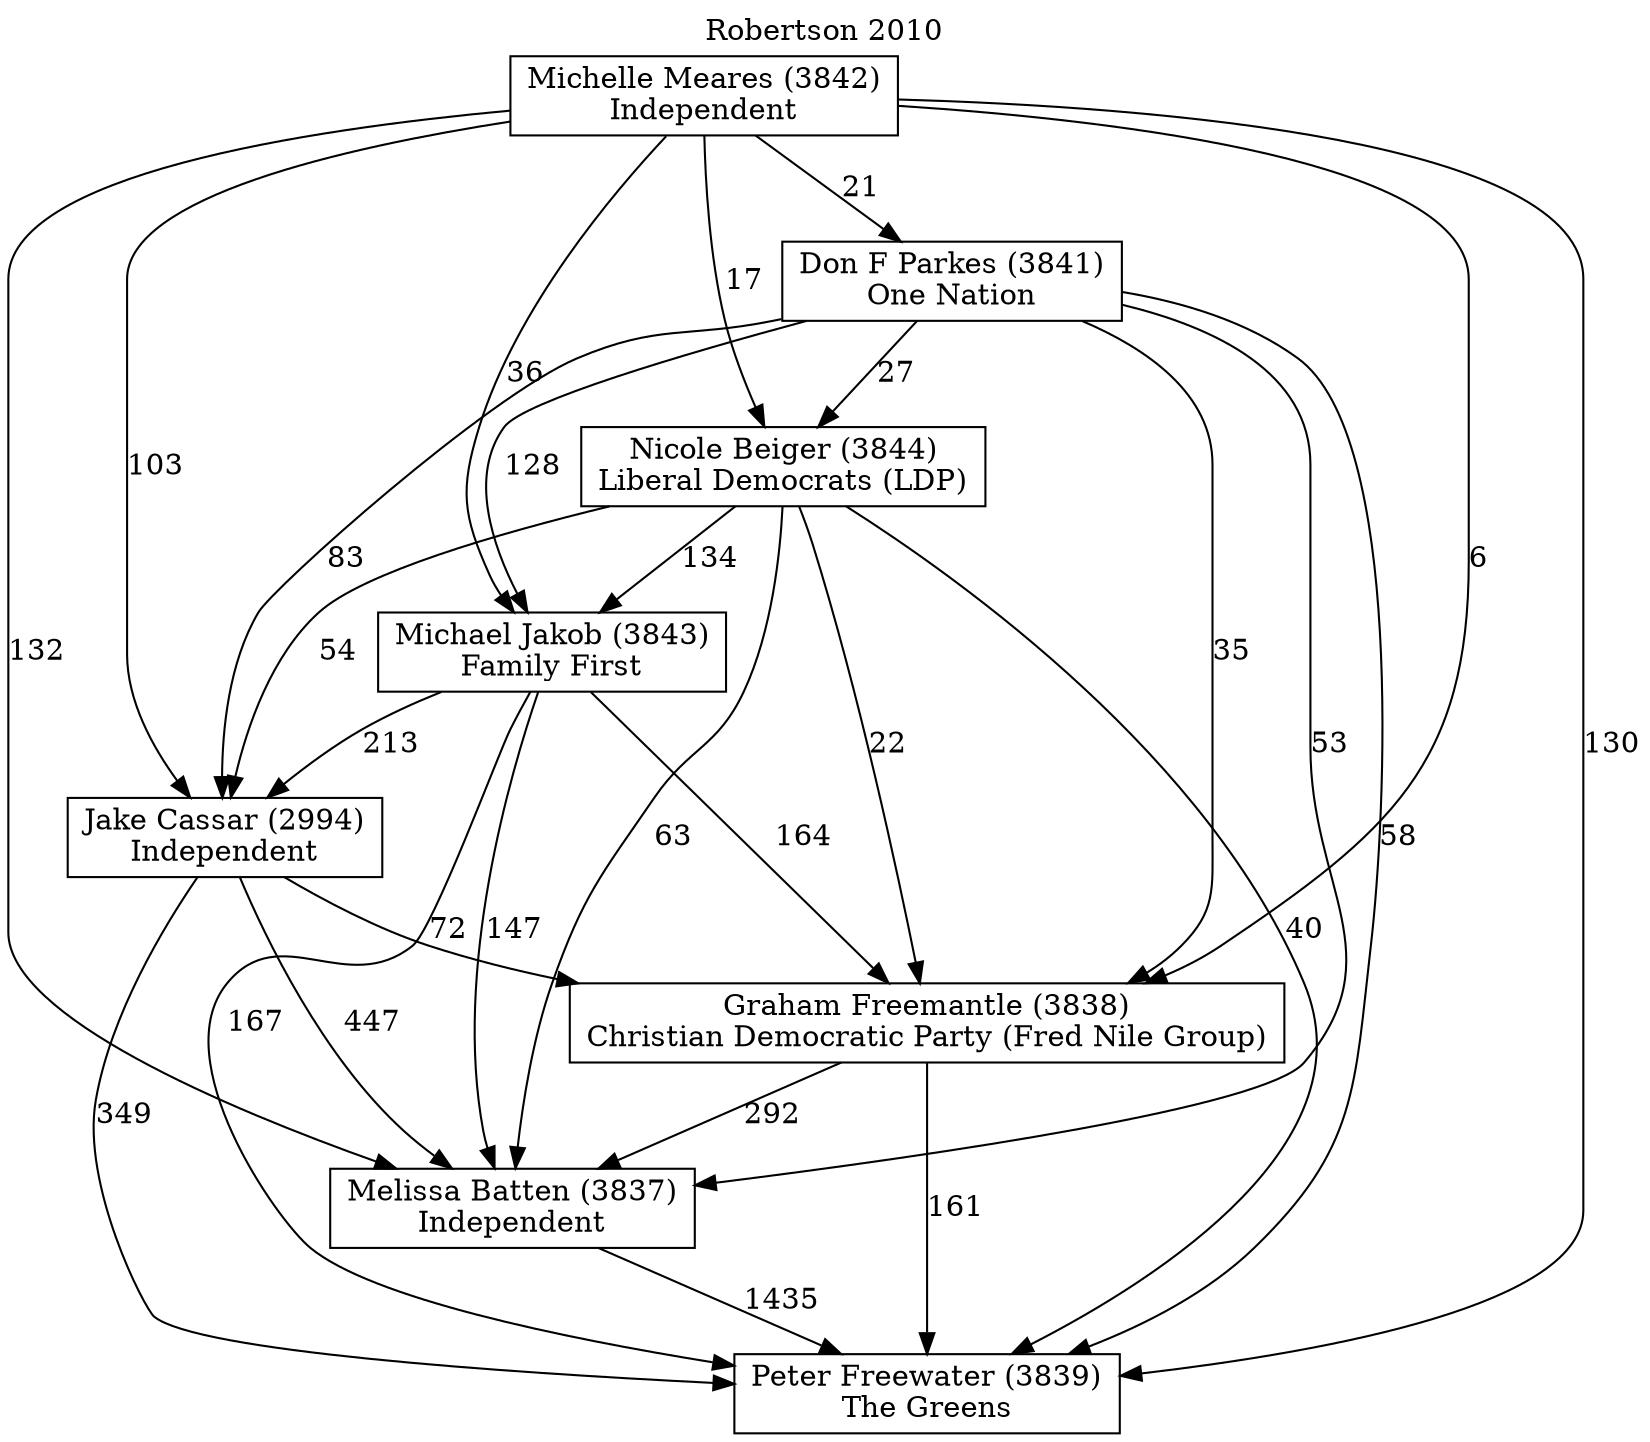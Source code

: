 // House preference flow
digraph "Peter Freewater (3839)_Robertson_2010" {
	graph [label="Robertson 2010" labelloc=t mclimit=10]
	node [shape=box]
	"Peter Freewater (3839)" [label="Peter Freewater (3839)
The Greens"]
	"Melissa Batten (3837)" [label="Melissa Batten (3837)
Independent"]
	"Graham Freemantle (3838)" [label="Graham Freemantle (3838)
Christian Democratic Party (Fred Nile Group)"]
	"Jake Cassar (2994)" [label="Jake Cassar (2994)
Independent"]
	"Michael Jakob (3843)" [label="Michael Jakob (3843)
Family First"]
	"Nicole Beiger (3844)" [label="Nicole Beiger (3844)
Liberal Democrats (LDP)"]
	"Don F Parkes (3841)" [label="Don F Parkes (3841)
One Nation"]
	"Michelle Meares (3842)" [label="Michelle Meares (3842)
Independent"]
	"Peter Freewater (3839)" [label="Peter Freewater (3839)
The Greens"]
	"Graham Freemantle (3838)" [label="Graham Freemantle (3838)
Christian Democratic Party (Fred Nile Group)"]
	"Jake Cassar (2994)" [label="Jake Cassar (2994)
Independent"]
	"Michael Jakob (3843)" [label="Michael Jakob (3843)
Family First"]
	"Nicole Beiger (3844)" [label="Nicole Beiger (3844)
Liberal Democrats (LDP)"]
	"Don F Parkes (3841)" [label="Don F Parkes (3841)
One Nation"]
	"Michelle Meares (3842)" [label="Michelle Meares (3842)
Independent"]
	"Peter Freewater (3839)" [label="Peter Freewater (3839)
The Greens"]
	"Jake Cassar (2994)" [label="Jake Cassar (2994)
Independent"]
	"Michael Jakob (3843)" [label="Michael Jakob (3843)
Family First"]
	"Nicole Beiger (3844)" [label="Nicole Beiger (3844)
Liberal Democrats (LDP)"]
	"Don F Parkes (3841)" [label="Don F Parkes (3841)
One Nation"]
	"Michelle Meares (3842)" [label="Michelle Meares (3842)
Independent"]
	"Peter Freewater (3839)" [label="Peter Freewater (3839)
The Greens"]
	"Michael Jakob (3843)" [label="Michael Jakob (3843)
Family First"]
	"Nicole Beiger (3844)" [label="Nicole Beiger (3844)
Liberal Democrats (LDP)"]
	"Don F Parkes (3841)" [label="Don F Parkes (3841)
One Nation"]
	"Michelle Meares (3842)" [label="Michelle Meares (3842)
Independent"]
	"Peter Freewater (3839)" [label="Peter Freewater (3839)
The Greens"]
	"Nicole Beiger (3844)" [label="Nicole Beiger (3844)
Liberal Democrats (LDP)"]
	"Don F Parkes (3841)" [label="Don F Parkes (3841)
One Nation"]
	"Michelle Meares (3842)" [label="Michelle Meares (3842)
Independent"]
	"Peter Freewater (3839)" [label="Peter Freewater (3839)
The Greens"]
	"Don F Parkes (3841)" [label="Don F Parkes (3841)
One Nation"]
	"Michelle Meares (3842)" [label="Michelle Meares (3842)
Independent"]
	"Peter Freewater (3839)" [label="Peter Freewater (3839)
The Greens"]
	"Michelle Meares (3842)" [label="Michelle Meares (3842)
Independent"]
	"Michelle Meares (3842)" [label="Michelle Meares (3842)
Independent"]
	"Don F Parkes (3841)" [label="Don F Parkes (3841)
One Nation"]
	"Michelle Meares (3842)" [label="Michelle Meares (3842)
Independent"]
	"Michelle Meares (3842)" [label="Michelle Meares (3842)
Independent"]
	"Nicole Beiger (3844)" [label="Nicole Beiger (3844)
Liberal Democrats (LDP)"]
	"Don F Parkes (3841)" [label="Don F Parkes (3841)
One Nation"]
	"Michelle Meares (3842)" [label="Michelle Meares (3842)
Independent"]
	"Nicole Beiger (3844)" [label="Nicole Beiger (3844)
Liberal Democrats (LDP)"]
	"Michelle Meares (3842)" [label="Michelle Meares (3842)
Independent"]
	"Michelle Meares (3842)" [label="Michelle Meares (3842)
Independent"]
	"Don F Parkes (3841)" [label="Don F Parkes (3841)
One Nation"]
	"Michelle Meares (3842)" [label="Michelle Meares (3842)
Independent"]
	"Michelle Meares (3842)" [label="Michelle Meares (3842)
Independent"]
	"Michael Jakob (3843)" [label="Michael Jakob (3843)
Family First"]
	"Nicole Beiger (3844)" [label="Nicole Beiger (3844)
Liberal Democrats (LDP)"]
	"Don F Parkes (3841)" [label="Don F Parkes (3841)
One Nation"]
	"Michelle Meares (3842)" [label="Michelle Meares (3842)
Independent"]
	"Michael Jakob (3843)" [label="Michael Jakob (3843)
Family First"]
	"Don F Parkes (3841)" [label="Don F Parkes (3841)
One Nation"]
	"Michelle Meares (3842)" [label="Michelle Meares (3842)
Independent"]
	"Michael Jakob (3843)" [label="Michael Jakob (3843)
Family First"]
	"Michelle Meares (3842)" [label="Michelle Meares (3842)
Independent"]
	"Michelle Meares (3842)" [label="Michelle Meares (3842)
Independent"]
	"Don F Parkes (3841)" [label="Don F Parkes (3841)
One Nation"]
	"Michelle Meares (3842)" [label="Michelle Meares (3842)
Independent"]
	"Michelle Meares (3842)" [label="Michelle Meares (3842)
Independent"]
	"Nicole Beiger (3844)" [label="Nicole Beiger (3844)
Liberal Democrats (LDP)"]
	"Don F Parkes (3841)" [label="Don F Parkes (3841)
One Nation"]
	"Michelle Meares (3842)" [label="Michelle Meares (3842)
Independent"]
	"Nicole Beiger (3844)" [label="Nicole Beiger (3844)
Liberal Democrats (LDP)"]
	"Michelle Meares (3842)" [label="Michelle Meares (3842)
Independent"]
	"Michelle Meares (3842)" [label="Michelle Meares (3842)
Independent"]
	"Don F Parkes (3841)" [label="Don F Parkes (3841)
One Nation"]
	"Michelle Meares (3842)" [label="Michelle Meares (3842)
Independent"]
	"Michelle Meares (3842)" [label="Michelle Meares (3842)
Independent"]
	"Jake Cassar (2994)" [label="Jake Cassar (2994)
Independent"]
	"Michael Jakob (3843)" [label="Michael Jakob (3843)
Family First"]
	"Nicole Beiger (3844)" [label="Nicole Beiger (3844)
Liberal Democrats (LDP)"]
	"Don F Parkes (3841)" [label="Don F Parkes (3841)
One Nation"]
	"Michelle Meares (3842)" [label="Michelle Meares (3842)
Independent"]
	"Jake Cassar (2994)" [label="Jake Cassar (2994)
Independent"]
	"Nicole Beiger (3844)" [label="Nicole Beiger (3844)
Liberal Democrats (LDP)"]
	"Don F Parkes (3841)" [label="Don F Parkes (3841)
One Nation"]
	"Michelle Meares (3842)" [label="Michelle Meares (3842)
Independent"]
	"Jake Cassar (2994)" [label="Jake Cassar (2994)
Independent"]
	"Don F Parkes (3841)" [label="Don F Parkes (3841)
One Nation"]
	"Michelle Meares (3842)" [label="Michelle Meares (3842)
Independent"]
	"Jake Cassar (2994)" [label="Jake Cassar (2994)
Independent"]
	"Michelle Meares (3842)" [label="Michelle Meares (3842)
Independent"]
	"Michelle Meares (3842)" [label="Michelle Meares (3842)
Independent"]
	"Don F Parkes (3841)" [label="Don F Parkes (3841)
One Nation"]
	"Michelle Meares (3842)" [label="Michelle Meares (3842)
Independent"]
	"Michelle Meares (3842)" [label="Michelle Meares (3842)
Independent"]
	"Nicole Beiger (3844)" [label="Nicole Beiger (3844)
Liberal Democrats (LDP)"]
	"Don F Parkes (3841)" [label="Don F Parkes (3841)
One Nation"]
	"Michelle Meares (3842)" [label="Michelle Meares (3842)
Independent"]
	"Nicole Beiger (3844)" [label="Nicole Beiger (3844)
Liberal Democrats (LDP)"]
	"Michelle Meares (3842)" [label="Michelle Meares (3842)
Independent"]
	"Michelle Meares (3842)" [label="Michelle Meares (3842)
Independent"]
	"Don F Parkes (3841)" [label="Don F Parkes (3841)
One Nation"]
	"Michelle Meares (3842)" [label="Michelle Meares (3842)
Independent"]
	"Michelle Meares (3842)" [label="Michelle Meares (3842)
Independent"]
	"Michael Jakob (3843)" [label="Michael Jakob (3843)
Family First"]
	"Nicole Beiger (3844)" [label="Nicole Beiger (3844)
Liberal Democrats (LDP)"]
	"Don F Parkes (3841)" [label="Don F Parkes (3841)
One Nation"]
	"Michelle Meares (3842)" [label="Michelle Meares (3842)
Independent"]
	"Michael Jakob (3843)" [label="Michael Jakob (3843)
Family First"]
	"Don F Parkes (3841)" [label="Don F Parkes (3841)
One Nation"]
	"Michelle Meares (3842)" [label="Michelle Meares (3842)
Independent"]
	"Michael Jakob (3843)" [label="Michael Jakob (3843)
Family First"]
	"Michelle Meares (3842)" [label="Michelle Meares (3842)
Independent"]
	"Michelle Meares (3842)" [label="Michelle Meares (3842)
Independent"]
	"Don F Parkes (3841)" [label="Don F Parkes (3841)
One Nation"]
	"Michelle Meares (3842)" [label="Michelle Meares (3842)
Independent"]
	"Michelle Meares (3842)" [label="Michelle Meares (3842)
Independent"]
	"Nicole Beiger (3844)" [label="Nicole Beiger (3844)
Liberal Democrats (LDP)"]
	"Don F Parkes (3841)" [label="Don F Parkes (3841)
One Nation"]
	"Michelle Meares (3842)" [label="Michelle Meares (3842)
Independent"]
	"Nicole Beiger (3844)" [label="Nicole Beiger (3844)
Liberal Democrats (LDP)"]
	"Michelle Meares (3842)" [label="Michelle Meares (3842)
Independent"]
	"Michelle Meares (3842)" [label="Michelle Meares (3842)
Independent"]
	"Don F Parkes (3841)" [label="Don F Parkes (3841)
One Nation"]
	"Michelle Meares (3842)" [label="Michelle Meares (3842)
Independent"]
	"Michelle Meares (3842)" [label="Michelle Meares (3842)
Independent"]
	"Graham Freemantle (3838)" [label="Graham Freemantle (3838)
Christian Democratic Party (Fred Nile Group)"]
	"Jake Cassar (2994)" [label="Jake Cassar (2994)
Independent"]
	"Michael Jakob (3843)" [label="Michael Jakob (3843)
Family First"]
	"Nicole Beiger (3844)" [label="Nicole Beiger (3844)
Liberal Democrats (LDP)"]
	"Don F Parkes (3841)" [label="Don F Parkes (3841)
One Nation"]
	"Michelle Meares (3842)" [label="Michelle Meares (3842)
Independent"]
	"Graham Freemantle (3838)" [label="Graham Freemantle (3838)
Christian Democratic Party (Fred Nile Group)"]
	"Michael Jakob (3843)" [label="Michael Jakob (3843)
Family First"]
	"Nicole Beiger (3844)" [label="Nicole Beiger (3844)
Liberal Democrats (LDP)"]
	"Don F Parkes (3841)" [label="Don F Parkes (3841)
One Nation"]
	"Michelle Meares (3842)" [label="Michelle Meares (3842)
Independent"]
	"Graham Freemantle (3838)" [label="Graham Freemantle (3838)
Christian Democratic Party (Fred Nile Group)"]
	"Nicole Beiger (3844)" [label="Nicole Beiger (3844)
Liberal Democrats (LDP)"]
	"Don F Parkes (3841)" [label="Don F Parkes (3841)
One Nation"]
	"Michelle Meares (3842)" [label="Michelle Meares (3842)
Independent"]
	"Graham Freemantle (3838)" [label="Graham Freemantle (3838)
Christian Democratic Party (Fred Nile Group)"]
	"Don F Parkes (3841)" [label="Don F Parkes (3841)
One Nation"]
	"Michelle Meares (3842)" [label="Michelle Meares (3842)
Independent"]
	"Graham Freemantle (3838)" [label="Graham Freemantle (3838)
Christian Democratic Party (Fred Nile Group)"]
	"Michelle Meares (3842)" [label="Michelle Meares (3842)
Independent"]
	"Michelle Meares (3842)" [label="Michelle Meares (3842)
Independent"]
	"Don F Parkes (3841)" [label="Don F Parkes (3841)
One Nation"]
	"Michelle Meares (3842)" [label="Michelle Meares (3842)
Independent"]
	"Michelle Meares (3842)" [label="Michelle Meares (3842)
Independent"]
	"Nicole Beiger (3844)" [label="Nicole Beiger (3844)
Liberal Democrats (LDP)"]
	"Don F Parkes (3841)" [label="Don F Parkes (3841)
One Nation"]
	"Michelle Meares (3842)" [label="Michelle Meares (3842)
Independent"]
	"Nicole Beiger (3844)" [label="Nicole Beiger (3844)
Liberal Democrats (LDP)"]
	"Michelle Meares (3842)" [label="Michelle Meares (3842)
Independent"]
	"Michelle Meares (3842)" [label="Michelle Meares (3842)
Independent"]
	"Don F Parkes (3841)" [label="Don F Parkes (3841)
One Nation"]
	"Michelle Meares (3842)" [label="Michelle Meares (3842)
Independent"]
	"Michelle Meares (3842)" [label="Michelle Meares (3842)
Independent"]
	"Michael Jakob (3843)" [label="Michael Jakob (3843)
Family First"]
	"Nicole Beiger (3844)" [label="Nicole Beiger (3844)
Liberal Democrats (LDP)"]
	"Don F Parkes (3841)" [label="Don F Parkes (3841)
One Nation"]
	"Michelle Meares (3842)" [label="Michelle Meares (3842)
Independent"]
	"Michael Jakob (3843)" [label="Michael Jakob (3843)
Family First"]
	"Don F Parkes (3841)" [label="Don F Parkes (3841)
One Nation"]
	"Michelle Meares (3842)" [label="Michelle Meares (3842)
Independent"]
	"Michael Jakob (3843)" [label="Michael Jakob (3843)
Family First"]
	"Michelle Meares (3842)" [label="Michelle Meares (3842)
Independent"]
	"Michelle Meares (3842)" [label="Michelle Meares (3842)
Independent"]
	"Don F Parkes (3841)" [label="Don F Parkes (3841)
One Nation"]
	"Michelle Meares (3842)" [label="Michelle Meares (3842)
Independent"]
	"Michelle Meares (3842)" [label="Michelle Meares (3842)
Independent"]
	"Nicole Beiger (3844)" [label="Nicole Beiger (3844)
Liberal Democrats (LDP)"]
	"Don F Parkes (3841)" [label="Don F Parkes (3841)
One Nation"]
	"Michelle Meares (3842)" [label="Michelle Meares (3842)
Independent"]
	"Nicole Beiger (3844)" [label="Nicole Beiger (3844)
Liberal Democrats (LDP)"]
	"Michelle Meares (3842)" [label="Michelle Meares (3842)
Independent"]
	"Michelle Meares (3842)" [label="Michelle Meares (3842)
Independent"]
	"Don F Parkes (3841)" [label="Don F Parkes (3841)
One Nation"]
	"Michelle Meares (3842)" [label="Michelle Meares (3842)
Independent"]
	"Michelle Meares (3842)" [label="Michelle Meares (3842)
Independent"]
	"Jake Cassar (2994)" [label="Jake Cassar (2994)
Independent"]
	"Michael Jakob (3843)" [label="Michael Jakob (3843)
Family First"]
	"Nicole Beiger (3844)" [label="Nicole Beiger (3844)
Liberal Democrats (LDP)"]
	"Don F Parkes (3841)" [label="Don F Parkes (3841)
One Nation"]
	"Michelle Meares (3842)" [label="Michelle Meares (3842)
Independent"]
	"Jake Cassar (2994)" [label="Jake Cassar (2994)
Independent"]
	"Nicole Beiger (3844)" [label="Nicole Beiger (3844)
Liberal Democrats (LDP)"]
	"Don F Parkes (3841)" [label="Don F Parkes (3841)
One Nation"]
	"Michelle Meares (3842)" [label="Michelle Meares (3842)
Independent"]
	"Jake Cassar (2994)" [label="Jake Cassar (2994)
Independent"]
	"Don F Parkes (3841)" [label="Don F Parkes (3841)
One Nation"]
	"Michelle Meares (3842)" [label="Michelle Meares (3842)
Independent"]
	"Jake Cassar (2994)" [label="Jake Cassar (2994)
Independent"]
	"Michelle Meares (3842)" [label="Michelle Meares (3842)
Independent"]
	"Michelle Meares (3842)" [label="Michelle Meares (3842)
Independent"]
	"Don F Parkes (3841)" [label="Don F Parkes (3841)
One Nation"]
	"Michelle Meares (3842)" [label="Michelle Meares (3842)
Independent"]
	"Michelle Meares (3842)" [label="Michelle Meares (3842)
Independent"]
	"Nicole Beiger (3844)" [label="Nicole Beiger (3844)
Liberal Democrats (LDP)"]
	"Don F Parkes (3841)" [label="Don F Parkes (3841)
One Nation"]
	"Michelle Meares (3842)" [label="Michelle Meares (3842)
Independent"]
	"Nicole Beiger (3844)" [label="Nicole Beiger (3844)
Liberal Democrats (LDP)"]
	"Michelle Meares (3842)" [label="Michelle Meares (3842)
Independent"]
	"Michelle Meares (3842)" [label="Michelle Meares (3842)
Independent"]
	"Don F Parkes (3841)" [label="Don F Parkes (3841)
One Nation"]
	"Michelle Meares (3842)" [label="Michelle Meares (3842)
Independent"]
	"Michelle Meares (3842)" [label="Michelle Meares (3842)
Independent"]
	"Michael Jakob (3843)" [label="Michael Jakob (3843)
Family First"]
	"Nicole Beiger (3844)" [label="Nicole Beiger (3844)
Liberal Democrats (LDP)"]
	"Don F Parkes (3841)" [label="Don F Parkes (3841)
One Nation"]
	"Michelle Meares (3842)" [label="Michelle Meares (3842)
Independent"]
	"Michael Jakob (3843)" [label="Michael Jakob (3843)
Family First"]
	"Don F Parkes (3841)" [label="Don F Parkes (3841)
One Nation"]
	"Michelle Meares (3842)" [label="Michelle Meares (3842)
Independent"]
	"Michael Jakob (3843)" [label="Michael Jakob (3843)
Family First"]
	"Michelle Meares (3842)" [label="Michelle Meares (3842)
Independent"]
	"Michelle Meares (3842)" [label="Michelle Meares (3842)
Independent"]
	"Don F Parkes (3841)" [label="Don F Parkes (3841)
One Nation"]
	"Michelle Meares (3842)" [label="Michelle Meares (3842)
Independent"]
	"Michelle Meares (3842)" [label="Michelle Meares (3842)
Independent"]
	"Nicole Beiger (3844)" [label="Nicole Beiger (3844)
Liberal Democrats (LDP)"]
	"Don F Parkes (3841)" [label="Don F Parkes (3841)
One Nation"]
	"Michelle Meares (3842)" [label="Michelle Meares (3842)
Independent"]
	"Nicole Beiger (3844)" [label="Nicole Beiger (3844)
Liberal Democrats (LDP)"]
	"Michelle Meares (3842)" [label="Michelle Meares (3842)
Independent"]
	"Michelle Meares (3842)" [label="Michelle Meares (3842)
Independent"]
	"Don F Parkes (3841)" [label="Don F Parkes (3841)
One Nation"]
	"Michelle Meares (3842)" [label="Michelle Meares (3842)
Independent"]
	"Michelle Meares (3842)" [label="Michelle Meares (3842)
Independent"]
	"Melissa Batten (3837)" [label="Melissa Batten (3837)
Independent"]
	"Graham Freemantle (3838)" [label="Graham Freemantle (3838)
Christian Democratic Party (Fred Nile Group)"]
	"Jake Cassar (2994)" [label="Jake Cassar (2994)
Independent"]
	"Michael Jakob (3843)" [label="Michael Jakob (3843)
Family First"]
	"Nicole Beiger (3844)" [label="Nicole Beiger (3844)
Liberal Democrats (LDP)"]
	"Don F Parkes (3841)" [label="Don F Parkes (3841)
One Nation"]
	"Michelle Meares (3842)" [label="Michelle Meares (3842)
Independent"]
	"Melissa Batten (3837)" [label="Melissa Batten (3837)
Independent"]
	"Jake Cassar (2994)" [label="Jake Cassar (2994)
Independent"]
	"Michael Jakob (3843)" [label="Michael Jakob (3843)
Family First"]
	"Nicole Beiger (3844)" [label="Nicole Beiger (3844)
Liberal Democrats (LDP)"]
	"Don F Parkes (3841)" [label="Don F Parkes (3841)
One Nation"]
	"Michelle Meares (3842)" [label="Michelle Meares (3842)
Independent"]
	"Melissa Batten (3837)" [label="Melissa Batten (3837)
Independent"]
	"Michael Jakob (3843)" [label="Michael Jakob (3843)
Family First"]
	"Nicole Beiger (3844)" [label="Nicole Beiger (3844)
Liberal Democrats (LDP)"]
	"Don F Parkes (3841)" [label="Don F Parkes (3841)
One Nation"]
	"Michelle Meares (3842)" [label="Michelle Meares (3842)
Independent"]
	"Melissa Batten (3837)" [label="Melissa Batten (3837)
Independent"]
	"Nicole Beiger (3844)" [label="Nicole Beiger (3844)
Liberal Democrats (LDP)"]
	"Don F Parkes (3841)" [label="Don F Parkes (3841)
One Nation"]
	"Michelle Meares (3842)" [label="Michelle Meares (3842)
Independent"]
	"Melissa Batten (3837)" [label="Melissa Batten (3837)
Independent"]
	"Don F Parkes (3841)" [label="Don F Parkes (3841)
One Nation"]
	"Michelle Meares (3842)" [label="Michelle Meares (3842)
Independent"]
	"Melissa Batten (3837)" [label="Melissa Batten (3837)
Independent"]
	"Michelle Meares (3842)" [label="Michelle Meares (3842)
Independent"]
	"Michelle Meares (3842)" [label="Michelle Meares (3842)
Independent"]
	"Don F Parkes (3841)" [label="Don F Parkes (3841)
One Nation"]
	"Michelle Meares (3842)" [label="Michelle Meares (3842)
Independent"]
	"Michelle Meares (3842)" [label="Michelle Meares (3842)
Independent"]
	"Nicole Beiger (3844)" [label="Nicole Beiger (3844)
Liberal Democrats (LDP)"]
	"Don F Parkes (3841)" [label="Don F Parkes (3841)
One Nation"]
	"Michelle Meares (3842)" [label="Michelle Meares (3842)
Independent"]
	"Nicole Beiger (3844)" [label="Nicole Beiger (3844)
Liberal Democrats (LDP)"]
	"Michelle Meares (3842)" [label="Michelle Meares (3842)
Independent"]
	"Michelle Meares (3842)" [label="Michelle Meares (3842)
Independent"]
	"Don F Parkes (3841)" [label="Don F Parkes (3841)
One Nation"]
	"Michelle Meares (3842)" [label="Michelle Meares (3842)
Independent"]
	"Michelle Meares (3842)" [label="Michelle Meares (3842)
Independent"]
	"Michael Jakob (3843)" [label="Michael Jakob (3843)
Family First"]
	"Nicole Beiger (3844)" [label="Nicole Beiger (3844)
Liberal Democrats (LDP)"]
	"Don F Parkes (3841)" [label="Don F Parkes (3841)
One Nation"]
	"Michelle Meares (3842)" [label="Michelle Meares (3842)
Independent"]
	"Michael Jakob (3843)" [label="Michael Jakob (3843)
Family First"]
	"Don F Parkes (3841)" [label="Don F Parkes (3841)
One Nation"]
	"Michelle Meares (3842)" [label="Michelle Meares (3842)
Independent"]
	"Michael Jakob (3843)" [label="Michael Jakob (3843)
Family First"]
	"Michelle Meares (3842)" [label="Michelle Meares (3842)
Independent"]
	"Michelle Meares (3842)" [label="Michelle Meares (3842)
Independent"]
	"Don F Parkes (3841)" [label="Don F Parkes (3841)
One Nation"]
	"Michelle Meares (3842)" [label="Michelle Meares (3842)
Independent"]
	"Michelle Meares (3842)" [label="Michelle Meares (3842)
Independent"]
	"Nicole Beiger (3844)" [label="Nicole Beiger (3844)
Liberal Democrats (LDP)"]
	"Don F Parkes (3841)" [label="Don F Parkes (3841)
One Nation"]
	"Michelle Meares (3842)" [label="Michelle Meares (3842)
Independent"]
	"Nicole Beiger (3844)" [label="Nicole Beiger (3844)
Liberal Democrats (LDP)"]
	"Michelle Meares (3842)" [label="Michelle Meares (3842)
Independent"]
	"Michelle Meares (3842)" [label="Michelle Meares (3842)
Independent"]
	"Don F Parkes (3841)" [label="Don F Parkes (3841)
One Nation"]
	"Michelle Meares (3842)" [label="Michelle Meares (3842)
Independent"]
	"Michelle Meares (3842)" [label="Michelle Meares (3842)
Independent"]
	"Jake Cassar (2994)" [label="Jake Cassar (2994)
Independent"]
	"Michael Jakob (3843)" [label="Michael Jakob (3843)
Family First"]
	"Nicole Beiger (3844)" [label="Nicole Beiger (3844)
Liberal Democrats (LDP)"]
	"Don F Parkes (3841)" [label="Don F Parkes (3841)
One Nation"]
	"Michelle Meares (3842)" [label="Michelle Meares (3842)
Independent"]
	"Jake Cassar (2994)" [label="Jake Cassar (2994)
Independent"]
	"Nicole Beiger (3844)" [label="Nicole Beiger (3844)
Liberal Democrats (LDP)"]
	"Don F Parkes (3841)" [label="Don F Parkes (3841)
One Nation"]
	"Michelle Meares (3842)" [label="Michelle Meares (3842)
Independent"]
	"Jake Cassar (2994)" [label="Jake Cassar (2994)
Independent"]
	"Don F Parkes (3841)" [label="Don F Parkes (3841)
One Nation"]
	"Michelle Meares (3842)" [label="Michelle Meares (3842)
Independent"]
	"Jake Cassar (2994)" [label="Jake Cassar (2994)
Independent"]
	"Michelle Meares (3842)" [label="Michelle Meares (3842)
Independent"]
	"Michelle Meares (3842)" [label="Michelle Meares (3842)
Independent"]
	"Don F Parkes (3841)" [label="Don F Parkes (3841)
One Nation"]
	"Michelle Meares (3842)" [label="Michelle Meares (3842)
Independent"]
	"Michelle Meares (3842)" [label="Michelle Meares (3842)
Independent"]
	"Nicole Beiger (3844)" [label="Nicole Beiger (3844)
Liberal Democrats (LDP)"]
	"Don F Parkes (3841)" [label="Don F Parkes (3841)
One Nation"]
	"Michelle Meares (3842)" [label="Michelle Meares (3842)
Independent"]
	"Nicole Beiger (3844)" [label="Nicole Beiger (3844)
Liberal Democrats (LDP)"]
	"Michelle Meares (3842)" [label="Michelle Meares (3842)
Independent"]
	"Michelle Meares (3842)" [label="Michelle Meares (3842)
Independent"]
	"Don F Parkes (3841)" [label="Don F Parkes (3841)
One Nation"]
	"Michelle Meares (3842)" [label="Michelle Meares (3842)
Independent"]
	"Michelle Meares (3842)" [label="Michelle Meares (3842)
Independent"]
	"Michael Jakob (3843)" [label="Michael Jakob (3843)
Family First"]
	"Nicole Beiger (3844)" [label="Nicole Beiger (3844)
Liberal Democrats (LDP)"]
	"Don F Parkes (3841)" [label="Don F Parkes (3841)
One Nation"]
	"Michelle Meares (3842)" [label="Michelle Meares (3842)
Independent"]
	"Michael Jakob (3843)" [label="Michael Jakob (3843)
Family First"]
	"Don F Parkes (3841)" [label="Don F Parkes (3841)
One Nation"]
	"Michelle Meares (3842)" [label="Michelle Meares (3842)
Independent"]
	"Michael Jakob (3843)" [label="Michael Jakob (3843)
Family First"]
	"Michelle Meares (3842)" [label="Michelle Meares (3842)
Independent"]
	"Michelle Meares (3842)" [label="Michelle Meares (3842)
Independent"]
	"Don F Parkes (3841)" [label="Don F Parkes (3841)
One Nation"]
	"Michelle Meares (3842)" [label="Michelle Meares (3842)
Independent"]
	"Michelle Meares (3842)" [label="Michelle Meares (3842)
Independent"]
	"Nicole Beiger (3844)" [label="Nicole Beiger (3844)
Liberal Democrats (LDP)"]
	"Don F Parkes (3841)" [label="Don F Parkes (3841)
One Nation"]
	"Michelle Meares (3842)" [label="Michelle Meares (3842)
Independent"]
	"Nicole Beiger (3844)" [label="Nicole Beiger (3844)
Liberal Democrats (LDP)"]
	"Michelle Meares (3842)" [label="Michelle Meares (3842)
Independent"]
	"Michelle Meares (3842)" [label="Michelle Meares (3842)
Independent"]
	"Don F Parkes (3841)" [label="Don F Parkes (3841)
One Nation"]
	"Michelle Meares (3842)" [label="Michelle Meares (3842)
Independent"]
	"Michelle Meares (3842)" [label="Michelle Meares (3842)
Independent"]
	"Graham Freemantle (3838)" [label="Graham Freemantle (3838)
Christian Democratic Party (Fred Nile Group)"]
	"Jake Cassar (2994)" [label="Jake Cassar (2994)
Independent"]
	"Michael Jakob (3843)" [label="Michael Jakob (3843)
Family First"]
	"Nicole Beiger (3844)" [label="Nicole Beiger (3844)
Liberal Democrats (LDP)"]
	"Don F Parkes (3841)" [label="Don F Parkes (3841)
One Nation"]
	"Michelle Meares (3842)" [label="Michelle Meares (3842)
Independent"]
	"Graham Freemantle (3838)" [label="Graham Freemantle (3838)
Christian Democratic Party (Fred Nile Group)"]
	"Michael Jakob (3843)" [label="Michael Jakob (3843)
Family First"]
	"Nicole Beiger (3844)" [label="Nicole Beiger (3844)
Liberal Democrats (LDP)"]
	"Don F Parkes (3841)" [label="Don F Parkes (3841)
One Nation"]
	"Michelle Meares (3842)" [label="Michelle Meares (3842)
Independent"]
	"Graham Freemantle (3838)" [label="Graham Freemantle (3838)
Christian Democratic Party (Fred Nile Group)"]
	"Nicole Beiger (3844)" [label="Nicole Beiger (3844)
Liberal Democrats (LDP)"]
	"Don F Parkes (3841)" [label="Don F Parkes (3841)
One Nation"]
	"Michelle Meares (3842)" [label="Michelle Meares (3842)
Independent"]
	"Graham Freemantle (3838)" [label="Graham Freemantle (3838)
Christian Democratic Party (Fred Nile Group)"]
	"Don F Parkes (3841)" [label="Don F Parkes (3841)
One Nation"]
	"Michelle Meares (3842)" [label="Michelle Meares (3842)
Independent"]
	"Graham Freemantle (3838)" [label="Graham Freemantle (3838)
Christian Democratic Party (Fred Nile Group)"]
	"Michelle Meares (3842)" [label="Michelle Meares (3842)
Independent"]
	"Michelle Meares (3842)" [label="Michelle Meares (3842)
Independent"]
	"Don F Parkes (3841)" [label="Don F Parkes (3841)
One Nation"]
	"Michelle Meares (3842)" [label="Michelle Meares (3842)
Independent"]
	"Michelle Meares (3842)" [label="Michelle Meares (3842)
Independent"]
	"Nicole Beiger (3844)" [label="Nicole Beiger (3844)
Liberal Democrats (LDP)"]
	"Don F Parkes (3841)" [label="Don F Parkes (3841)
One Nation"]
	"Michelle Meares (3842)" [label="Michelle Meares (3842)
Independent"]
	"Nicole Beiger (3844)" [label="Nicole Beiger (3844)
Liberal Democrats (LDP)"]
	"Michelle Meares (3842)" [label="Michelle Meares (3842)
Independent"]
	"Michelle Meares (3842)" [label="Michelle Meares (3842)
Independent"]
	"Don F Parkes (3841)" [label="Don F Parkes (3841)
One Nation"]
	"Michelle Meares (3842)" [label="Michelle Meares (3842)
Independent"]
	"Michelle Meares (3842)" [label="Michelle Meares (3842)
Independent"]
	"Michael Jakob (3843)" [label="Michael Jakob (3843)
Family First"]
	"Nicole Beiger (3844)" [label="Nicole Beiger (3844)
Liberal Democrats (LDP)"]
	"Don F Parkes (3841)" [label="Don F Parkes (3841)
One Nation"]
	"Michelle Meares (3842)" [label="Michelle Meares (3842)
Independent"]
	"Michael Jakob (3843)" [label="Michael Jakob (3843)
Family First"]
	"Don F Parkes (3841)" [label="Don F Parkes (3841)
One Nation"]
	"Michelle Meares (3842)" [label="Michelle Meares (3842)
Independent"]
	"Michael Jakob (3843)" [label="Michael Jakob (3843)
Family First"]
	"Michelle Meares (3842)" [label="Michelle Meares (3842)
Independent"]
	"Michelle Meares (3842)" [label="Michelle Meares (3842)
Independent"]
	"Don F Parkes (3841)" [label="Don F Parkes (3841)
One Nation"]
	"Michelle Meares (3842)" [label="Michelle Meares (3842)
Independent"]
	"Michelle Meares (3842)" [label="Michelle Meares (3842)
Independent"]
	"Nicole Beiger (3844)" [label="Nicole Beiger (3844)
Liberal Democrats (LDP)"]
	"Don F Parkes (3841)" [label="Don F Parkes (3841)
One Nation"]
	"Michelle Meares (3842)" [label="Michelle Meares (3842)
Independent"]
	"Nicole Beiger (3844)" [label="Nicole Beiger (3844)
Liberal Democrats (LDP)"]
	"Michelle Meares (3842)" [label="Michelle Meares (3842)
Independent"]
	"Michelle Meares (3842)" [label="Michelle Meares (3842)
Independent"]
	"Don F Parkes (3841)" [label="Don F Parkes (3841)
One Nation"]
	"Michelle Meares (3842)" [label="Michelle Meares (3842)
Independent"]
	"Michelle Meares (3842)" [label="Michelle Meares (3842)
Independent"]
	"Jake Cassar (2994)" [label="Jake Cassar (2994)
Independent"]
	"Michael Jakob (3843)" [label="Michael Jakob (3843)
Family First"]
	"Nicole Beiger (3844)" [label="Nicole Beiger (3844)
Liberal Democrats (LDP)"]
	"Don F Parkes (3841)" [label="Don F Parkes (3841)
One Nation"]
	"Michelle Meares (3842)" [label="Michelle Meares (3842)
Independent"]
	"Jake Cassar (2994)" [label="Jake Cassar (2994)
Independent"]
	"Nicole Beiger (3844)" [label="Nicole Beiger (3844)
Liberal Democrats (LDP)"]
	"Don F Parkes (3841)" [label="Don F Parkes (3841)
One Nation"]
	"Michelle Meares (3842)" [label="Michelle Meares (3842)
Independent"]
	"Jake Cassar (2994)" [label="Jake Cassar (2994)
Independent"]
	"Don F Parkes (3841)" [label="Don F Parkes (3841)
One Nation"]
	"Michelle Meares (3842)" [label="Michelle Meares (3842)
Independent"]
	"Jake Cassar (2994)" [label="Jake Cassar (2994)
Independent"]
	"Michelle Meares (3842)" [label="Michelle Meares (3842)
Independent"]
	"Michelle Meares (3842)" [label="Michelle Meares (3842)
Independent"]
	"Don F Parkes (3841)" [label="Don F Parkes (3841)
One Nation"]
	"Michelle Meares (3842)" [label="Michelle Meares (3842)
Independent"]
	"Michelle Meares (3842)" [label="Michelle Meares (3842)
Independent"]
	"Nicole Beiger (3844)" [label="Nicole Beiger (3844)
Liberal Democrats (LDP)"]
	"Don F Parkes (3841)" [label="Don F Parkes (3841)
One Nation"]
	"Michelle Meares (3842)" [label="Michelle Meares (3842)
Independent"]
	"Nicole Beiger (3844)" [label="Nicole Beiger (3844)
Liberal Democrats (LDP)"]
	"Michelle Meares (3842)" [label="Michelle Meares (3842)
Independent"]
	"Michelle Meares (3842)" [label="Michelle Meares (3842)
Independent"]
	"Don F Parkes (3841)" [label="Don F Parkes (3841)
One Nation"]
	"Michelle Meares (3842)" [label="Michelle Meares (3842)
Independent"]
	"Michelle Meares (3842)" [label="Michelle Meares (3842)
Independent"]
	"Michael Jakob (3843)" [label="Michael Jakob (3843)
Family First"]
	"Nicole Beiger (3844)" [label="Nicole Beiger (3844)
Liberal Democrats (LDP)"]
	"Don F Parkes (3841)" [label="Don F Parkes (3841)
One Nation"]
	"Michelle Meares (3842)" [label="Michelle Meares (3842)
Independent"]
	"Michael Jakob (3843)" [label="Michael Jakob (3843)
Family First"]
	"Don F Parkes (3841)" [label="Don F Parkes (3841)
One Nation"]
	"Michelle Meares (3842)" [label="Michelle Meares (3842)
Independent"]
	"Michael Jakob (3843)" [label="Michael Jakob (3843)
Family First"]
	"Michelle Meares (3842)" [label="Michelle Meares (3842)
Independent"]
	"Michelle Meares (3842)" [label="Michelle Meares (3842)
Independent"]
	"Don F Parkes (3841)" [label="Don F Parkes (3841)
One Nation"]
	"Michelle Meares (3842)" [label="Michelle Meares (3842)
Independent"]
	"Michelle Meares (3842)" [label="Michelle Meares (3842)
Independent"]
	"Nicole Beiger (3844)" [label="Nicole Beiger (3844)
Liberal Democrats (LDP)"]
	"Don F Parkes (3841)" [label="Don F Parkes (3841)
One Nation"]
	"Michelle Meares (3842)" [label="Michelle Meares (3842)
Independent"]
	"Nicole Beiger (3844)" [label="Nicole Beiger (3844)
Liberal Democrats (LDP)"]
	"Michelle Meares (3842)" [label="Michelle Meares (3842)
Independent"]
	"Michelle Meares (3842)" [label="Michelle Meares (3842)
Independent"]
	"Don F Parkes (3841)" [label="Don F Parkes (3841)
One Nation"]
	"Michelle Meares (3842)" [label="Michelle Meares (3842)
Independent"]
	"Michelle Meares (3842)" [label="Michelle Meares (3842)
Independent"]
	"Melissa Batten (3837)" -> "Peter Freewater (3839)" [label=1435]
	"Graham Freemantle (3838)" -> "Melissa Batten (3837)" [label=292]
	"Jake Cassar (2994)" -> "Graham Freemantle (3838)" [label=72]
	"Michael Jakob (3843)" -> "Jake Cassar (2994)" [label=213]
	"Nicole Beiger (3844)" -> "Michael Jakob (3843)" [label=134]
	"Don F Parkes (3841)" -> "Nicole Beiger (3844)" [label=27]
	"Michelle Meares (3842)" -> "Don F Parkes (3841)" [label=21]
	"Graham Freemantle (3838)" -> "Peter Freewater (3839)" [label=161]
	"Jake Cassar (2994)" -> "Peter Freewater (3839)" [label=349]
	"Michael Jakob (3843)" -> "Peter Freewater (3839)" [label=167]
	"Nicole Beiger (3844)" -> "Peter Freewater (3839)" [label=40]
	"Don F Parkes (3841)" -> "Peter Freewater (3839)" [label=58]
	"Michelle Meares (3842)" -> "Peter Freewater (3839)" [label=130]
	"Michelle Meares (3842)" -> "Nicole Beiger (3844)" [label=17]
	"Don F Parkes (3841)" -> "Michael Jakob (3843)" [label=128]
	"Michelle Meares (3842)" -> "Michael Jakob (3843)" [label=36]
	"Nicole Beiger (3844)" -> "Jake Cassar (2994)" [label=54]
	"Don F Parkes (3841)" -> "Jake Cassar (2994)" [label=83]
	"Michelle Meares (3842)" -> "Jake Cassar (2994)" [label=103]
	"Michael Jakob (3843)" -> "Graham Freemantle (3838)" [label=164]
	"Nicole Beiger (3844)" -> "Graham Freemantle (3838)" [label=22]
	"Don F Parkes (3841)" -> "Graham Freemantle (3838)" [label=35]
	"Michelle Meares (3842)" -> "Graham Freemantle (3838)" [label=6]
	"Jake Cassar (2994)" -> "Melissa Batten (3837)" [label=447]
	"Michael Jakob (3843)" -> "Melissa Batten (3837)" [label=147]
	"Nicole Beiger (3844)" -> "Melissa Batten (3837)" [label=63]
	"Don F Parkes (3841)" -> "Melissa Batten (3837)" [label=53]
	"Michelle Meares (3842)" -> "Melissa Batten (3837)" [label=132]
}
